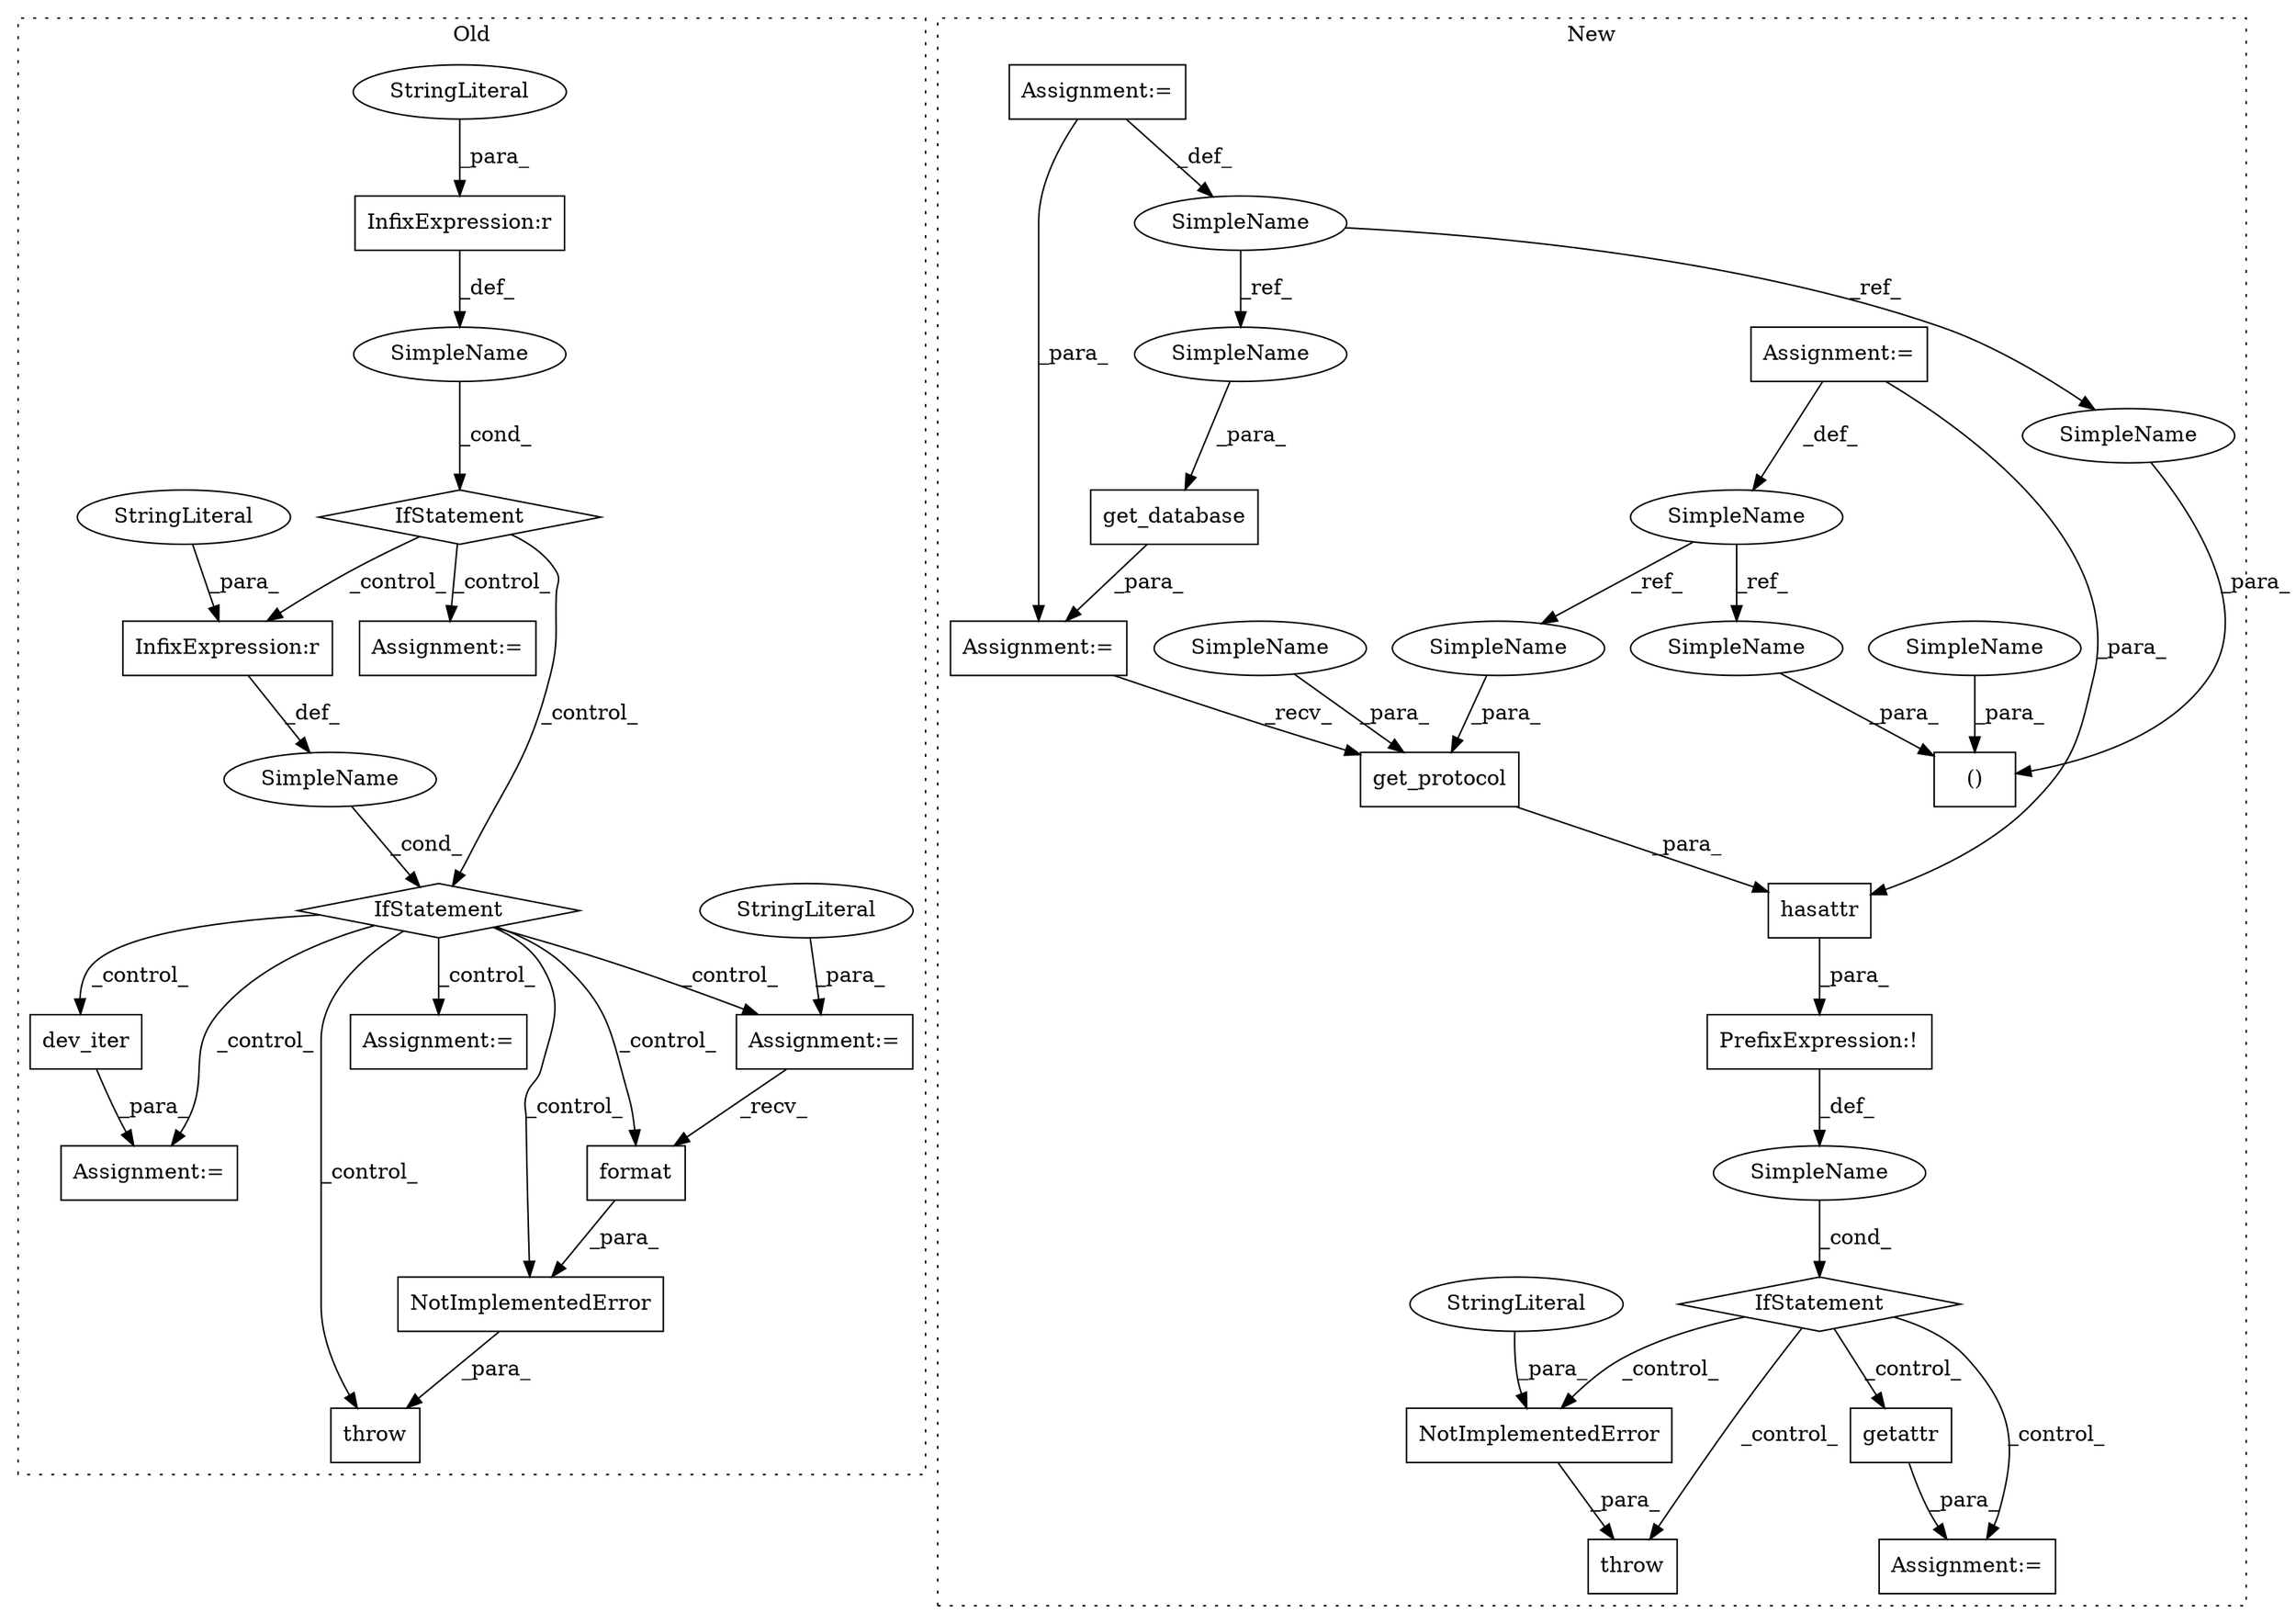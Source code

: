 digraph G {
subgraph cluster0 {
1 [label="throw" a="53" s="2487" l="6" shape="box"];
4 [label="SimpleName" a="42" s="" l="" shape="ellipse"];
5 [label="dev_iter" a="32" s="2398" l="10" shape="box"];
6 [label="format" a="32" s="2517,2530" l="7,1" shape="box"];
7 [label="SimpleName" a="42" s="" l="" shape="ellipse"];
8 [label="NotImplementedError" a="32" s="2493,2531" l="20,1" shape="box"];
15 [label="InfixExpression:r" a="27" s="2270" l="4" shape="box"];
16 [label="StringLiteral" a="45" s="2274" l="7" shape="ellipse"];
17 [label="InfixExpression:r" a="27" s="2099" l="4" shape="box"];
18 [label="StringLiteral" a="45" s="2103" l="7" shape="ellipse"];
23 [label="IfStatement" a="25" s="2088,2110" l="4,2" shape="diamond"];
26 [label="Assignment:=" a="7" s="2388" l="1" shape="box"];
27 [label="IfStatement" a="25" s="2260,2281" l="4,2" shape="diamond"];
28 [label="Assignment:=" a="7" s="2305" l="1" shape="box"];
31 [label="Assignment:=" a="7" s="2123" l="1" shape="box"];
32 [label="Assignment:=" a="7" s="2433" l="1" shape="box"];
33 [label="StringLiteral" a="45" s="2434" l="45" shape="ellipse"];
label = "Old";
style="dotted";
}
subgraph cluster1 {
2 [label="get_protocol" a="32" s="2237,2263" l="13,1" shape="box"];
3 [label="PrefixExpression:!" a="38" s="2274" l="1" shape="box"];
9 [label="NotImplementedError" a="32" s="2315,2337" l="20,1" shape="box"];
10 [label="SimpleName" a="42" s="" l="" shape="ellipse"];
11 [label="throw" a="53" s="2309" l="6" shape="box"];
12 [label="getattr" a="32" s="2365" l="9" shape="box"];
13 [label="get_database" a="32" s="2181,2212" l="13,1" shape="box"];
14 [label="StringLiteral" a="45" s="2335" l="2" shape="ellipse"];
19 [label="SimpleName" a="42" s="1905" l="2" shape="ellipse"];
20 [label="()" a="106" s="2087" l="59" shape="box"];
21 [label="SimpleName" a="42" s="1764" l="4" shape="ellipse"];
22 [label="IfStatement" a="25" s="2270,2299" l="4,2" shape="diamond"];
24 [label="hasattr" a="32" s="2275,2298" l="8,1" shape="box"];
25 [label="Assignment:=" a="7" s="1764" l="4" shape="box"];
29 [label="Assignment:=" a="7" s="2364" l="1" shape="box"];
30 [label="Assignment:=" a="7" s="1905" l="2" shape="box"];
34 [label="Assignment:=" a="7" s="2180" l="1" shape="box"];
35 [label="SimpleName" a="42" s="2087" l="2" shape="ellipse"];
36 [label="SimpleName" a="42" s="2194" l="2" shape="ellipse"];
37 [label="SimpleName" a="42" s="2250" l="4" shape="ellipse"];
38 [label="SimpleName" a="42" s="2102" l="4" shape="ellipse"];
39 [label="SimpleName" a="42" s="2255" l="8" shape="ellipse"];
40 [label="SimpleName" a="42" s="2119" l="8" shape="ellipse"];
label = "New";
style="dotted";
}
2 -> 24 [label="_para_"];
3 -> 10 [label="_def_"];
4 -> 23 [label="_cond_"];
5 -> 26 [label="_para_"];
6 -> 8 [label="_para_"];
7 -> 27 [label="_cond_"];
8 -> 1 [label="_para_"];
9 -> 11 [label="_para_"];
10 -> 22 [label="_cond_"];
12 -> 29 [label="_para_"];
13 -> 34 [label="_para_"];
14 -> 9 [label="_para_"];
15 -> 7 [label="_def_"];
16 -> 15 [label="_para_"];
17 -> 4 [label="_def_"];
18 -> 17 [label="_para_"];
19 -> 35 [label="_ref_"];
19 -> 36 [label="_ref_"];
21 -> 37 [label="_ref_"];
21 -> 38 [label="_ref_"];
22 -> 11 [label="_control_"];
22 -> 29 [label="_control_"];
22 -> 12 [label="_control_"];
22 -> 9 [label="_control_"];
23 -> 27 [label="_control_"];
23 -> 31 [label="_control_"];
23 -> 15 [label="_control_"];
24 -> 3 [label="_para_"];
25 -> 21 [label="_def_"];
25 -> 24 [label="_para_"];
27 -> 8 [label="_control_"];
27 -> 32 [label="_control_"];
27 -> 5 [label="_control_"];
27 -> 1 [label="_control_"];
27 -> 28 [label="_control_"];
27 -> 6 [label="_control_"];
27 -> 26 [label="_control_"];
30 -> 34 [label="_para_"];
30 -> 19 [label="_def_"];
32 -> 6 [label="_recv_"];
33 -> 32 [label="_para_"];
34 -> 2 [label="_recv_"];
35 -> 20 [label="_para_"];
36 -> 13 [label="_para_"];
37 -> 2 [label="_para_"];
38 -> 20 [label="_para_"];
39 -> 2 [label="_para_"];
40 -> 20 [label="_para_"];
}